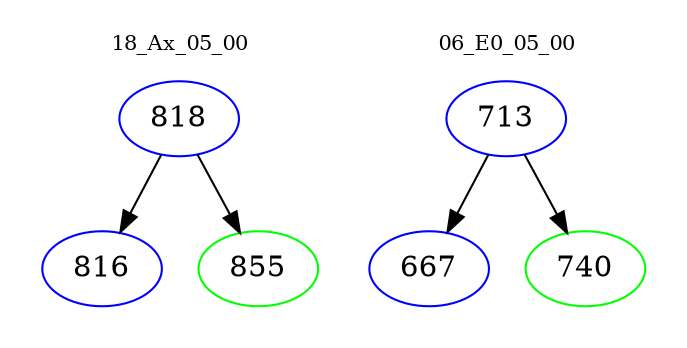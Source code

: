 digraph{
subgraph cluster_0 {
color = white
label = "18_Ax_05_00";
fontsize=10;
T0_818 [label="818", color="blue"]
T0_818 -> T0_816 [color="black"]
T0_816 [label="816", color="blue"]
T0_818 -> T0_855 [color="black"]
T0_855 [label="855", color="green"]
}
subgraph cluster_1 {
color = white
label = "06_E0_05_00";
fontsize=10;
T1_713 [label="713", color="blue"]
T1_713 -> T1_667 [color="black"]
T1_667 [label="667", color="blue"]
T1_713 -> T1_740 [color="black"]
T1_740 [label="740", color="green"]
}
}
